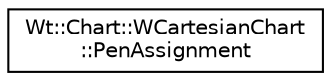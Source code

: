 digraph "Graphical Class Hierarchy"
{
 // LATEX_PDF_SIZE
  edge [fontname="Helvetica",fontsize="10",labelfontname="Helvetica",labelfontsize="10"];
  node [fontname="Helvetica",fontsize="10",shape=record];
  rankdir="LR";
  Node0 [label="Wt::Chart::WCartesianChart\l::PenAssignment",height=0.2,width=0.4,color="black", fillcolor="white", style="filled",URL="$structWt_1_1Chart_1_1WCartesianChart_1_1PenAssignment.html",tooltip=" "];
}
